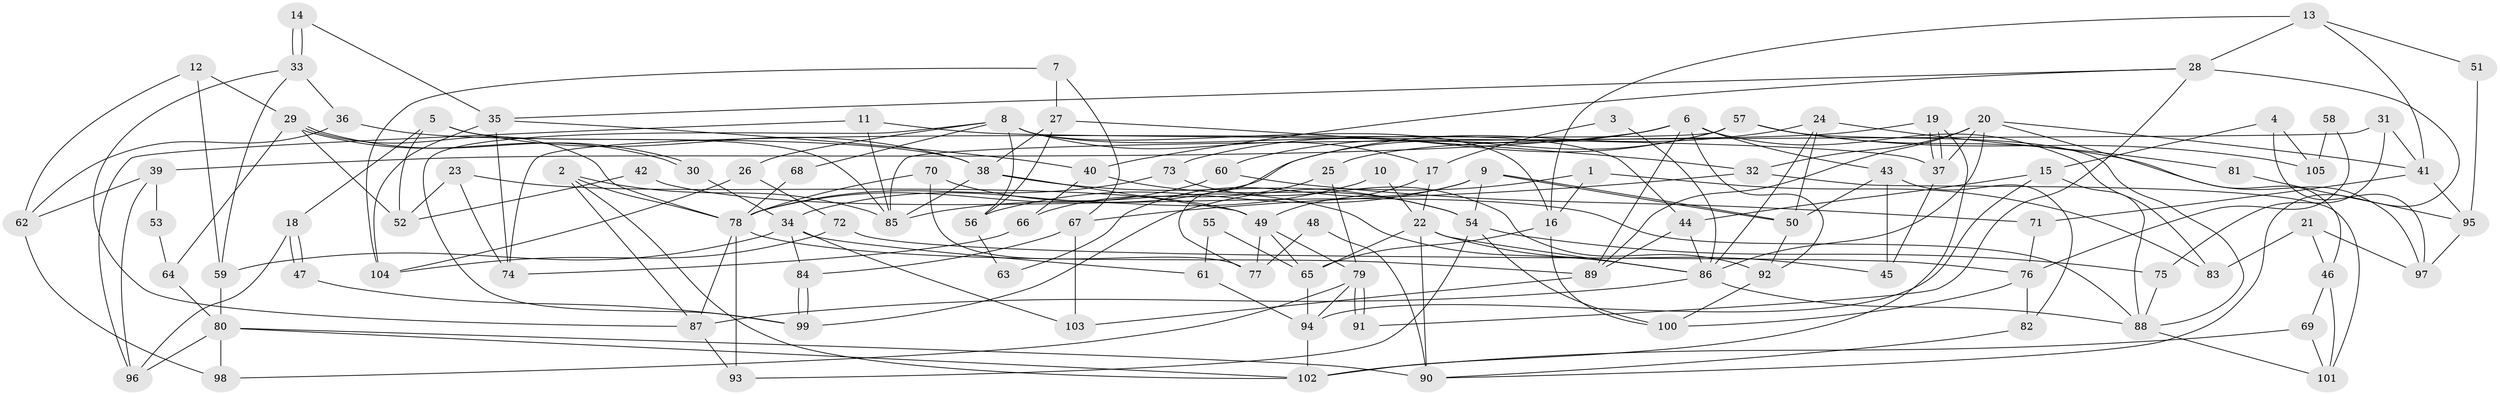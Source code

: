 // Generated by graph-tools (version 1.1) at 2025/26/03/09/25 03:26:18]
// undirected, 105 vertices, 210 edges
graph export_dot {
graph [start="1"]
  node [color=gray90,style=filled];
  1;
  2;
  3;
  4;
  5;
  6;
  7;
  8;
  9;
  10;
  11;
  12;
  13;
  14;
  15;
  16;
  17;
  18;
  19;
  20;
  21;
  22;
  23;
  24;
  25;
  26;
  27;
  28;
  29;
  30;
  31;
  32;
  33;
  34;
  35;
  36;
  37;
  38;
  39;
  40;
  41;
  42;
  43;
  44;
  45;
  46;
  47;
  48;
  49;
  50;
  51;
  52;
  53;
  54;
  55;
  56;
  57;
  58;
  59;
  60;
  61;
  62;
  63;
  64;
  65;
  66;
  67;
  68;
  69;
  70;
  71;
  72;
  73;
  74;
  75;
  76;
  77;
  78;
  79;
  80;
  81;
  82;
  83;
  84;
  85;
  86;
  87;
  88;
  89;
  90;
  91;
  92;
  93;
  94;
  95;
  96;
  97;
  98;
  99;
  100;
  101;
  102;
  103;
  104;
  105;
  1 -- 99;
  1 -- 16;
  1 -- 83;
  2 -- 87;
  2 -- 78;
  2 -- 85;
  2 -- 102;
  3 -- 86;
  3 -- 17;
  4 -- 15;
  4 -- 97;
  4 -- 105;
  5 -- 18;
  5 -- 85;
  5 -- 38;
  5 -- 52;
  6 -- 89;
  6 -- 92;
  6 -- 39;
  6 -- 43;
  6 -- 60;
  6 -- 83;
  7 -- 27;
  7 -- 104;
  7 -- 67;
  8 -- 44;
  8 -- 17;
  8 -- 16;
  8 -- 26;
  8 -- 56;
  8 -- 68;
  8 -- 99;
  9 -- 54;
  9 -- 50;
  9 -- 50;
  9 -- 56;
  9 -- 63;
  10 -- 85;
  10 -- 22;
  11 -- 85;
  11 -- 37;
  11 -- 96;
  12 -- 59;
  12 -- 62;
  12 -- 29;
  13 -- 28;
  13 -- 41;
  13 -- 16;
  13 -- 51;
  14 -- 33;
  14 -- 33;
  14 -- 35;
  15 -- 88;
  15 -- 94;
  15 -- 44;
  16 -- 65;
  16 -- 100;
  17 -- 49;
  17 -- 22;
  18 -- 96;
  18 -- 47;
  18 -- 47;
  19 -- 25;
  19 -- 37;
  19 -- 37;
  19 -- 102;
  20 -- 86;
  20 -- 46;
  20 -- 32;
  20 -- 37;
  20 -- 41;
  20 -- 89;
  21 -- 83;
  21 -- 46;
  21 -- 97;
  22 -- 65;
  22 -- 86;
  22 -- 45;
  22 -- 90;
  23 -- 52;
  23 -- 49;
  23 -- 74;
  24 -- 50;
  24 -- 86;
  24 -- 34;
  24 -- 81;
  25 -- 66;
  25 -- 79;
  26 -- 104;
  26 -- 72;
  27 -- 56;
  27 -- 32;
  27 -- 38;
  28 -- 40;
  28 -- 90;
  28 -- 35;
  28 -- 91;
  29 -- 30;
  29 -- 30;
  29 -- 52;
  29 -- 64;
  29 -- 78;
  30 -- 34;
  31 -- 85;
  31 -- 41;
  31 -- 75;
  32 -- 67;
  32 -- 101;
  33 -- 59;
  33 -- 36;
  33 -- 87;
  34 -- 84;
  34 -- 59;
  34 -- 61;
  34 -- 103;
  35 -- 74;
  35 -- 40;
  35 -- 104;
  36 -- 38;
  36 -- 62;
  37 -- 45;
  38 -- 49;
  38 -- 54;
  38 -- 85;
  39 -- 62;
  39 -- 53;
  39 -- 96;
  40 -- 54;
  40 -- 66;
  41 -- 71;
  41 -- 95;
  42 -- 88;
  42 -- 52;
  43 -- 45;
  43 -- 50;
  43 -- 82;
  44 -- 86;
  44 -- 89;
  46 -- 101;
  46 -- 69;
  47 -- 99;
  48 -- 90;
  48 -- 77;
  49 -- 79;
  49 -- 65;
  49 -- 77;
  50 -- 92;
  51 -- 95;
  53 -- 64;
  54 -- 93;
  54 -- 75;
  54 -- 100;
  55 -- 61;
  55 -- 65;
  56 -- 63;
  57 -- 77;
  57 -- 73;
  57 -- 74;
  57 -- 88;
  57 -- 97;
  57 -- 105;
  58 -- 76;
  58 -- 105;
  59 -- 80;
  60 -- 78;
  60 -- 71;
  61 -- 94;
  62 -- 98;
  64 -- 80;
  65 -- 94;
  66 -- 74;
  67 -- 103;
  67 -- 84;
  68 -- 78;
  69 -- 102;
  69 -- 101;
  70 -- 78;
  70 -- 86;
  70 -- 77;
  71 -- 76;
  72 -- 76;
  72 -- 104;
  73 -- 78;
  73 -- 92;
  75 -- 88;
  76 -- 100;
  76 -- 82;
  78 -- 89;
  78 -- 87;
  78 -- 93;
  79 -- 94;
  79 -- 91;
  79 -- 91;
  79 -- 98;
  80 -- 102;
  80 -- 96;
  80 -- 90;
  80 -- 98;
  81 -- 95;
  82 -- 90;
  84 -- 99;
  84 -- 99;
  86 -- 87;
  86 -- 88;
  87 -- 93;
  88 -- 101;
  89 -- 103;
  92 -- 100;
  94 -- 102;
  95 -- 97;
}
